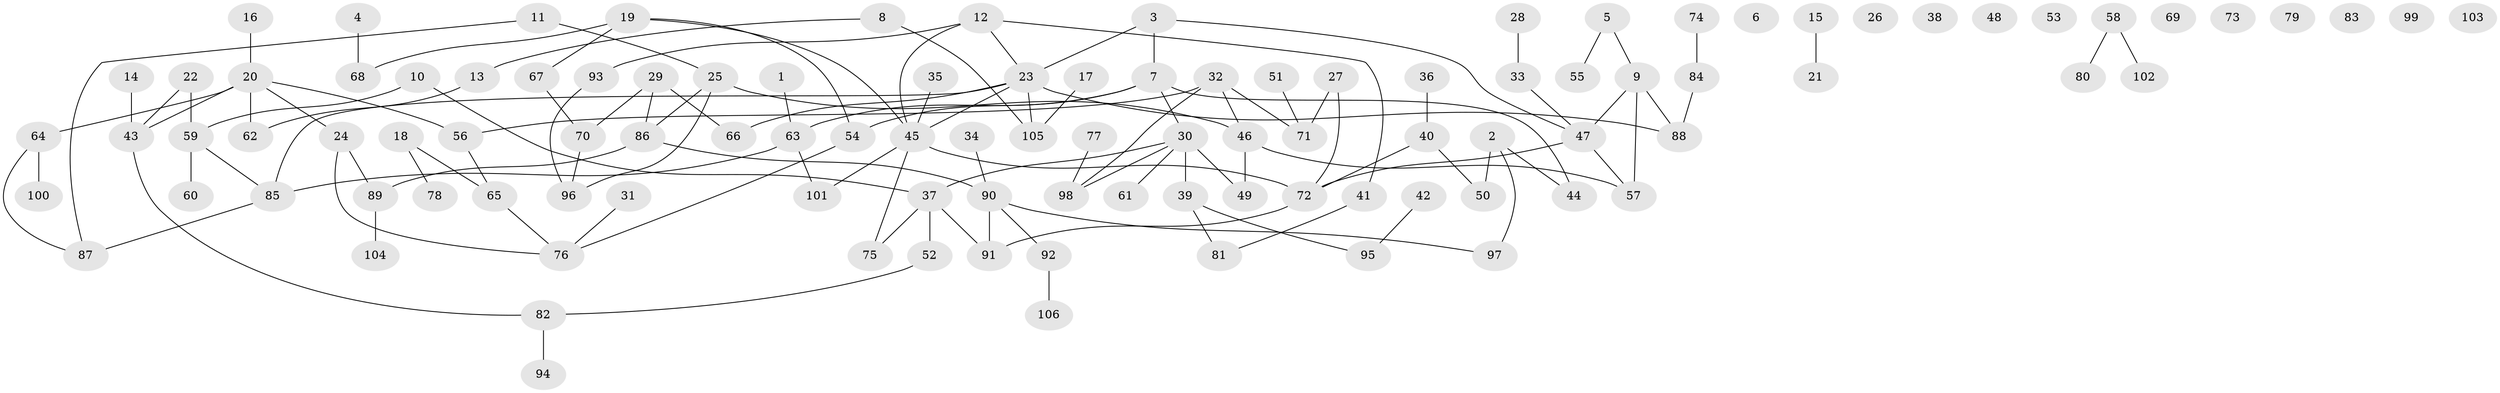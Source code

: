 // Generated by graph-tools (version 1.1) at 2025/49/03/09/25 03:49:07]
// undirected, 106 vertices, 121 edges
graph export_dot {
graph [start="1"]
  node [color=gray90,style=filled];
  1;
  2;
  3;
  4;
  5;
  6;
  7;
  8;
  9;
  10;
  11;
  12;
  13;
  14;
  15;
  16;
  17;
  18;
  19;
  20;
  21;
  22;
  23;
  24;
  25;
  26;
  27;
  28;
  29;
  30;
  31;
  32;
  33;
  34;
  35;
  36;
  37;
  38;
  39;
  40;
  41;
  42;
  43;
  44;
  45;
  46;
  47;
  48;
  49;
  50;
  51;
  52;
  53;
  54;
  55;
  56;
  57;
  58;
  59;
  60;
  61;
  62;
  63;
  64;
  65;
  66;
  67;
  68;
  69;
  70;
  71;
  72;
  73;
  74;
  75;
  76;
  77;
  78;
  79;
  80;
  81;
  82;
  83;
  84;
  85;
  86;
  87;
  88;
  89;
  90;
  91;
  92;
  93;
  94;
  95;
  96;
  97;
  98;
  99;
  100;
  101;
  102;
  103;
  104;
  105;
  106;
  1 -- 63;
  2 -- 44;
  2 -- 50;
  2 -- 97;
  3 -- 7;
  3 -- 23;
  3 -- 47;
  4 -- 68;
  5 -- 9;
  5 -- 55;
  7 -- 30;
  7 -- 44;
  7 -- 54;
  7 -- 63;
  8 -- 13;
  8 -- 105;
  9 -- 47;
  9 -- 57;
  9 -- 88;
  10 -- 37;
  10 -- 59;
  11 -- 25;
  11 -- 87;
  12 -- 23;
  12 -- 41;
  12 -- 45;
  12 -- 93;
  13 -- 62;
  14 -- 43;
  15 -- 21;
  16 -- 20;
  17 -- 105;
  18 -- 65;
  18 -- 78;
  19 -- 45;
  19 -- 54;
  19 -- 67;
  19 -- 68;
  20 -- 24;
  20 -- 43;
  20 -- 56;
  20 -- 62;
  20 -- 64;
  22 -- 43;
  22 -- 59;
  23 -- 45;
  23 -- 66;
  23 -- 85;
  23 -- 88;
  23 -- 105;
  24 -- 76;
  24 -- 89;
  25 -- 46;
  25 -- 86;
  25 -- 96;
  27 -- 71;
  27 -- 72;
  28 -- 33;
  29 -- 66;
  29 -- 70;
  29 -- 86;
  30 -- 37;
  30 -- 39;
  30 -- 49;
  30 -- 61;
  30 -- 98;
  31 -- 76;
  32 -- 46;
  32 -- 56;
  32 -- 71;
  32 -- 98;
  33 -- 47;
  34 -- 90;
  35 -- 45;
  36 -- 40;
  37 -- 52;
  37 -- 75;
  37 -- 91;
  39 -- 81;
  39 -- 95;
  40 -- 50;
  40 -- 72;
  41 -- 81;
  42 -- 95;
  43 -- 82;
  45 -- 72;
  45 -- 75;
  45 -- 101;
  46 -- 49;
  46 -- 57;
  47 -- 57;
  47 -- 72;
  51 -- 71;
  52 -- 82;
  54 -- 76;
  56 -- 65;
  58 -- 80;
  58 -- 102;
  59 -- 60;
  59 -- 85;
  63 -- 85;
  63 -- 101;
  64 -- 87;
  64 -- 100;
  65 -- 76;
  67 -- 70;
  70 -- 96;
  72 -- 91;
  74 -- 84;
  77 -- 98;
  82 -- 94;
  84 -- 88;
  85 -- 87;
  86 -- 89;
  86 -- 90;
  89 -- 104;
  90 -- 91;
  90 -- 92;
  90 -- 97;
  92 -- 106;
  93 -- 96;
}
